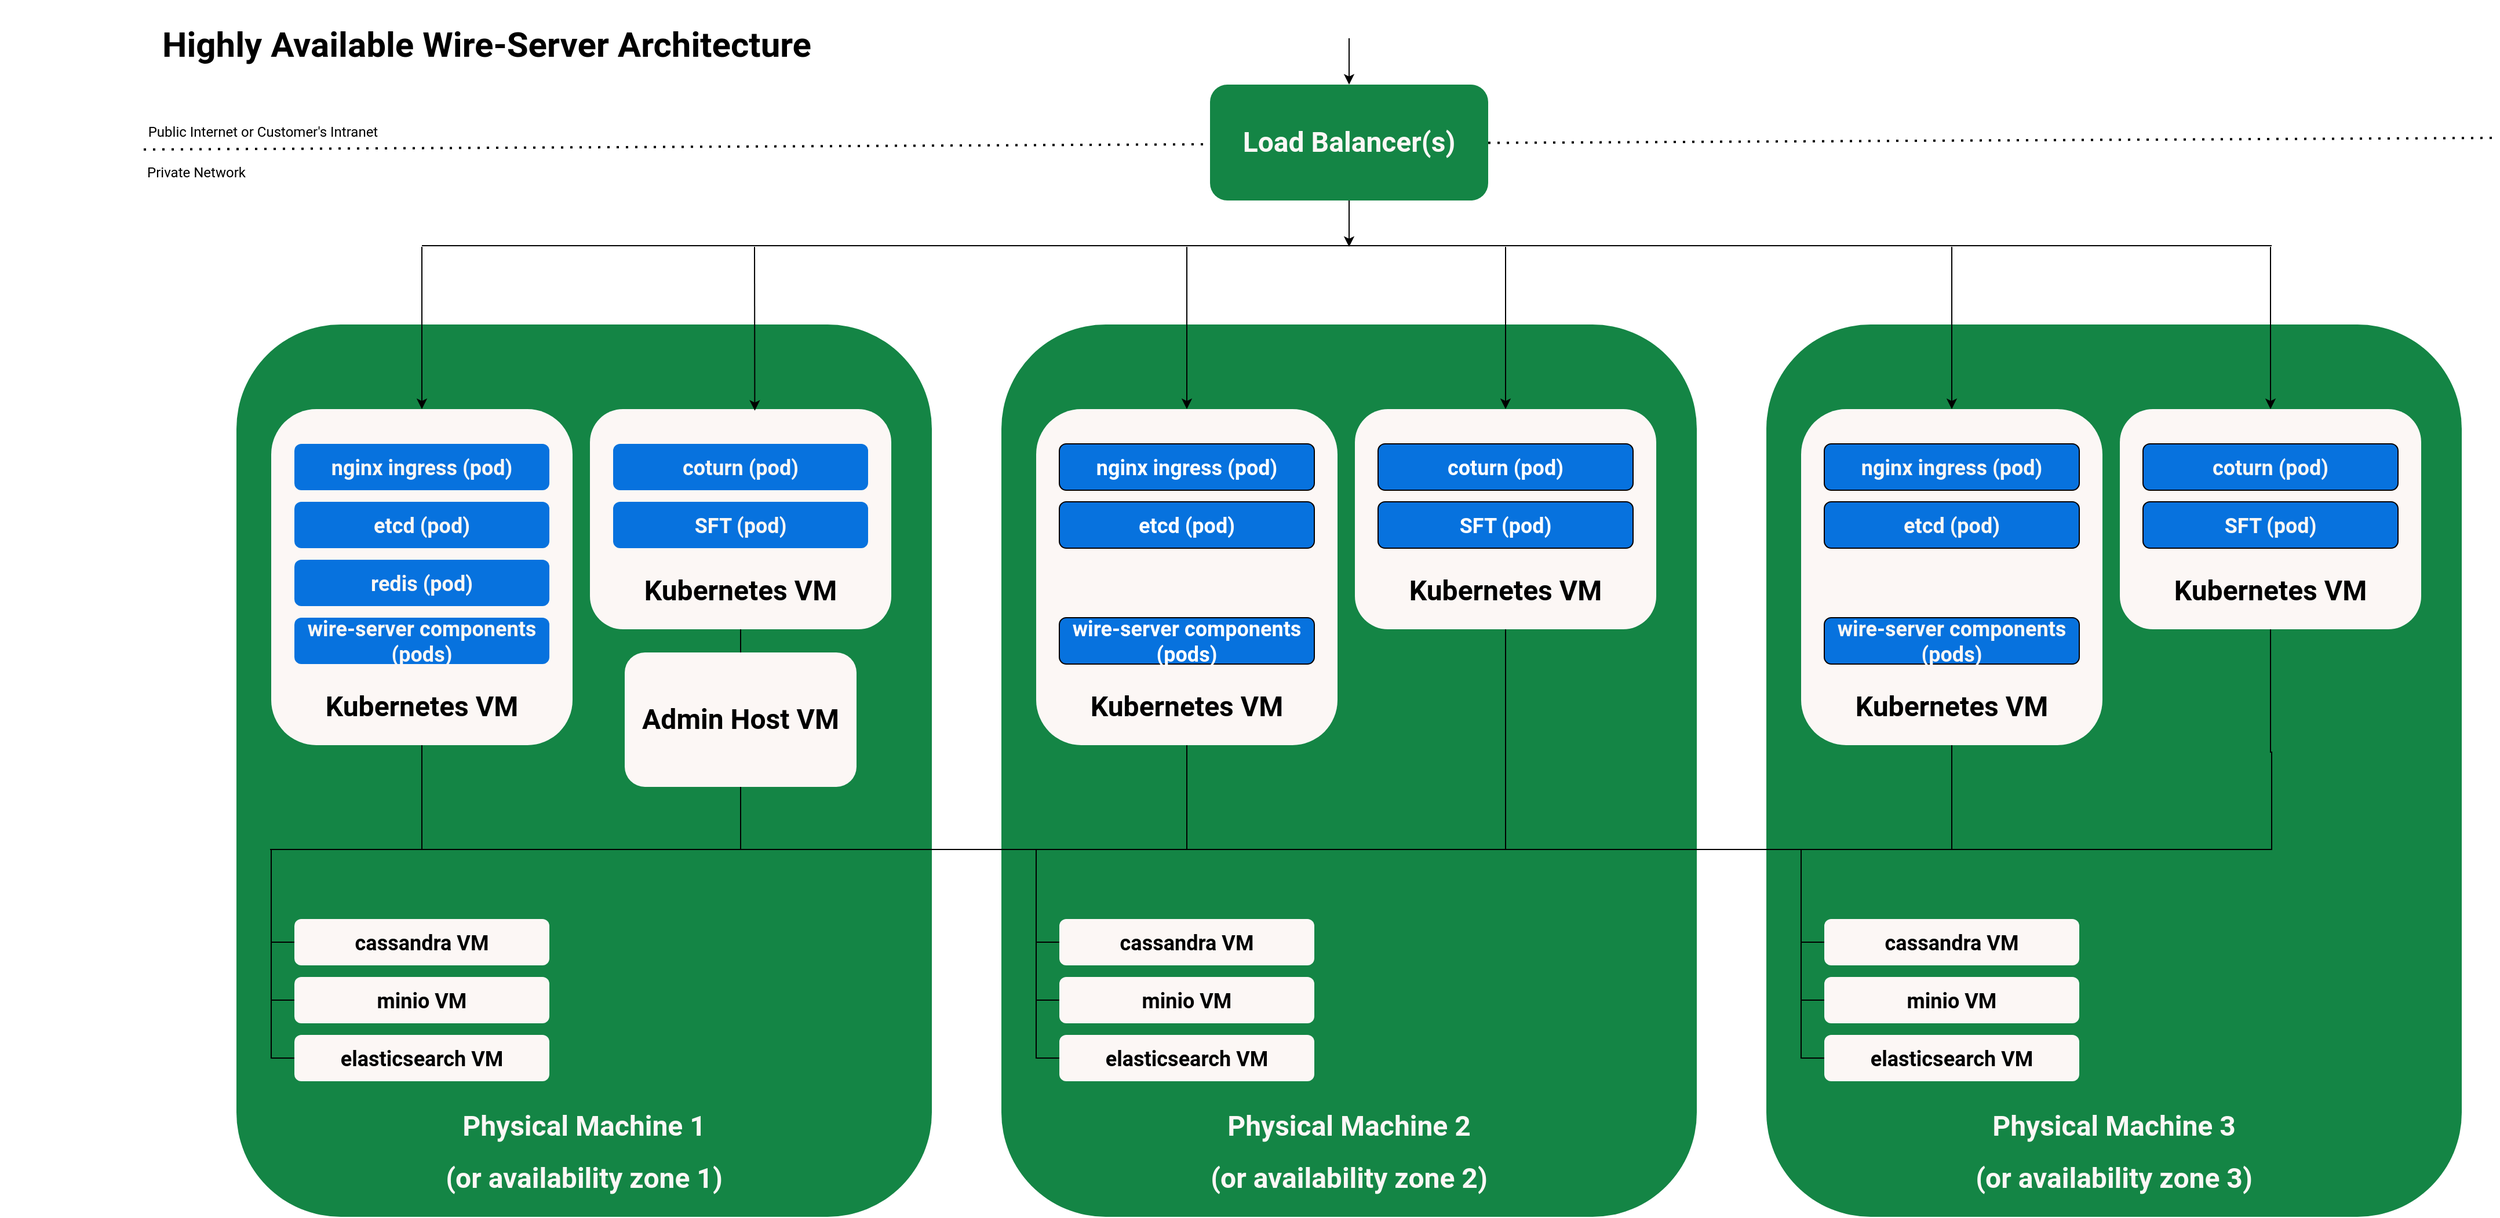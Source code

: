 <?xml version="1.0" encoding="UTF-8"?>
<mxfile version="24.2.3" type="google">
  <diagram name="Page-1" id="tRQaqPUzPz9IfiCl71Ke">
    <mxGraphModel dx="3776" dy="2540" grid="1" gridSize="10" guides="1" tooltips="1" connect="1" arrows="1" fold="1" page="1" pageScale="1" pageWidth="1169" pageHeight="827" math="0" shadow="0">
      <root>
        <mxCell id="0" />
        <mxCell id="1" parent="0" />
        <mxCell id="zgAkGgTUe7DnOKXB3GbP-2" value="" style="group;fontFamily=Roboto;fontSource=https%3A%2F%2Ffonts.googleapis.com%2Fcss%3Ffamily%3DRoboto;" parent="1" vertex="1" connectable="0">
          <mxGeometry x="38" y="-124" width="2062" height="65" as="geometry" />
        </mxCell>
        <mxCell id="rg9vI8aa5nrJ0OUrVkBq-83" value="" style="endArrow=none;dashed=1;html=1;dashPattern=1 3;strokeWidth=2;rounded=0;fontFamily=Roboto;fontSource=https%3A%2F%2Ffonts.googleapis.com%2Fcss%3Ffamily%3DRoboto;" parent="zgAkGgTUe7DnOKXB3GbP-2" edge="1">
          <mxGeometry width="50" height="50" relative="1" as="geometry">
            <mxPoint x="32" y="30" as="sourcePoint" />
            <mxPoint x="2062" y="20" as="targetPoint" />
          </mxGeometry>
        </mxCell>
        <mxCell id="rg9vI8aa5nrJ0OUrVkBq-84" value="Public Internet or Customer&#39;s Intranet" style="text;html=1;strokeColor=none;fillColor=none;align=center;verticalAlign=middle;whiteSpace=wrap;rounded=0;fontFamily=Roboto;fontSource=https%3A%2F%2Ffonts.googleapis.com%2Fcss%3Ffamily%3DRoboto;" parent="zgAkGgTUe7DnOKXB3GbP-2" vertex="1">
          <mxGeometry width="270" height="30" as="geometry" />
        </mxCell>
        <mxCell id="rg9vI8aa5nrJ0OUrVkBq-86" value="Private Network" style="text;html=1;strokeColor=none;fillColor=none;align=center;verticalAlign=middle;whiteSpace=wrap;rounded=0;fontFamily=Roboto;fontSource=https%3A%2F%2Ffonts.googleapis.com%2Fcss%3Ffamily%3DRoboto;" parent="zgAkGgTUe7DnOKXB3GbP-2" vertex="1">
          <mxGeometry x="24" y="35" width="107" height="30" as="geometry" />
        </mxCell>
        <mxCell id="rg9vI8aa5nrJ0OUrVkBq-28" value="" style="group;fontFamily=Roboto;fontSource=https%3A%2F%2Ffonts.googleapis.com%2Fcss%3Ffamily%3DRoboto;fillColor=default;strokeColor=none;" parent="1" vertex="1" connectable="0">
          <mxGeometry x="150" y="57" width="600" height="770" as="geometry" />
        </mxCell>
        <mxCell id="rg9vI8aa5nrJ0OUrVkBq-1" value="&lt;div&gt;&lt;h1&gt;Physical Machine 1&lt;/h1&gt;&lt;/div&gt;&lt;div&gt;&lt;h1&gt;(or availability zone 1)&lt;/h1&gt;&lt;/div&gt;" style="rounded=1;whiteSpace=wrap;html=1;fillColor=#148545;strokeColor=none;verticalAlign=bottom;fontFamily=Roboto;fontSource=https%3A%2F%2Ffonts.googleapis.com%2Fcss%3Ffamily%3DRoboto;fontColor=#FCF7F5;" parent="rg9vI8aa5nrJ0OUrVkBq-28" vertex="1">
          <mxGeometry width="600" height="770" as="geometry" />
        </mxCell>
        <mxCell id="rg9vI8aa5nrJ0OUrVkBq-2" value="&lt;h1&gt;Kubernetes VM&lt;/h1&gt;" style="rounded=1;whiteSpace=wrap;html=1;fillColor=#FCF7F5;strokeColor=none;verticalAlign=bottom;fontFamily=Roboto;fontSource=https%3A%2F%2Ffonts.googleapis.com%2Fcss%3Ffamily%3DRoboto;" parent="rg9vI8aa5nrJ0OUrVkBq-28" vertex="1">
          <mxGeometry x="30" y="73" width="260" height="290" as="geometry" />
        </mxCell>
        <mxCell id="rg9vI8aa5nrJ0OUrVkBq-3" value="&lt;h2&gt;nginx ingress (pod)&lt;/h2&gt;" style="rounded=1;whiteSpace=wrap;html=1;fontFamily=Roboto;fontSource=https%3A%2F%2Ffonts.googleapis.com%2Fcss%3Ffamily%3DRoboto;fillColor=#0772DE;strokeColor=none;fontColor=#FCF7F5;" parent="rg9vI8aa5nrJ0OUrVkBq-28" vertex="1">
          <mxGeometry x="50" y="103" width="220" height="40" as="geometry" />
        </mxCell>
        <mxCell id="rg9vI8aa5nrJ0OUrVkBq-4" value="&lt;h2&gt;etcd (pod)&lt;/h2&gt;" style="rounded=1;whiteSpace=wrap;html=1;fontFamily=Roboto;fontSource=https%3A%2F%2Ffonts.googleapis.com%2Fcss%3Ffamily%3DRoboto;fillColor=#0772DE;strokeColor=none;fontColor=#FCF7F5;" parent="rg9vI8aa5nrJ0OUrVkBq-28" vertex="1">
          <mxGeometry x="50" y="153" width="220" height="40" as="geometry" />
        </mxCell>
        <mxCell id="rg9vI8aa5nrJ0OUrVkBq-5" value="&lt;h2&gt;redis (pod)&lt;/h2&gt;" style="rounded=1;whiteSpace=wrap;html=1;fontFamily=Roboto;fontSource=https%3A%2F%2Ffonts.googleapis.com%2Fcss%3Ffamily%3DRoboto;fillColor=#0772DE;strokeColor=none;fontColor=#FCF7F5;" parent="rg9vI8aa5nrJ0OUrVkBq-28" vertex="1">
          <mxGeometry x="50" y="203" width="220" height="40" as="geometry" />
        </mxCell>
        <mxCell id="rg9vI8aa5nrJ0OUrVkBq-6" value="&lt;h2&gt;wire-server components (pods)&lt;/h2&gt;" style="rounded=1;whiteSpace=wrap;html=1;fontFamily=Roboto;fontSource=https%3A%2F%2Ffonts.googleapis.com%2Fcss%3Ffamily%3DRoboto;fillColor=#0772DE;strokeColor=none;fontColor=#FCF7F5;" parent="rg9vI8aa5nrJ0OUrVkBq-28" vertex="1">
          <mxGeometry x="50" y="253" width="220" height="40" as="geometry" />
        </mxCell>
        <mxCell id="rg9vI8aa5nrJ0OUrVkBq-7" value="&lt;h1&gt;Kubernetes VM&lt;/h1&gt;" style="rounded=1;whiteSpace=wrap;html=1;fillColor=#FCF7F5;strokeColor=none;verticalAlign=bottom;fontFamily=Roboto;fontSource=https%3A%2F%2Ffonts.googleapis.com%2Fcss%3Ffamily%3DRoboto;" parent="rg9vI8aa5nrJ0OUrVkBq-28" vertex="1">
          <mxGeometry x="305" y="73" width="260" height="190" as="geometry" />
        </mxCell>
        <mxCell id="rg9vI8aa5nrJ0OUrVkBq-8" value="&lt;h2&gt;coturn (pod)&lt;/h2&gt;" style="rounded=1;whiteSpace=wrap;html=1;fontFamily=Roboto;fontSource=https%3A%2F%2Ffonts.googleapis.com%2Fcss%3Ffamily%3DRoboto;fillColor=#0772DE;strokeColor=none;fontColor=#FCF7F5;" parent="rg9vI8aa5nrJ0OUrVkBq-28" vertex="1">
          <mxGeometry x="325" y="103" width="220" height="40" as="geometry" />
        </mxCell>
        <mxCell id="rg9vI8aa5nrJ0OUrVkBq-9" value="&lt;h2&gt;SFT (pod)&lt;/h2&gt;" style="rounded=1;whiteSpace=wrap;html=1;fontFamily=Roboto;fontSource=https%3A%2F%2Ffonts.googleapis.com%2Fcss%3Ffamily%3DRoboto;fillColor=#0772DE;strokeColor=none;fontColor=#FCF7F5;" parent="rg9vI8aa5nrJ0OUrVkBq-28" vertex="1">
          <mxGeometry x="325" y="153" width="220" height="40" as="geometry" />
        </mxCell>
        <mxCell id="rg9vI8aa5nrJ0OUrVkBq-22" style="edgeStyle=orthogonalEdgeStyle;rounded=0;orthogonalLoop=1;jettySize=auto;html=1;endArrow=none;endFill=0;fontFamily=Roboto;fontSource=https%3A%2F%2Ffonts.googleapis.com%2Fcss%3Ffamily%3DRoboto;" parent="rg9vI8aa5nrJ0OUrVkBq-28" source="rg9vI8aa5nrJ0OUrVkBq-12" edge="1">
          <mxGeometry relative="1" as="geometry">
            <mxPoint x="30" y="453" as="targetPoint" />
          </mxGeometry>
        </mxCell>
        <mxCell id="rg9vI8aa5nrJ0OUrVkBq-12" value="&lt;h2&gt;cassandra VM&lt;/h2&gt;" style="rounded=1;whiteSpace=wrap;html=1;fillColor=#FCF7F5;strokeColor=none;fontFamily=Roboto;fontSource=https%3A%2F%2Ffonts.googleapis.com%2Fcss%3Ffamily%3DRoboto;" parent="rg9vI8aa5nrJ0OUrVkBq-28" vertex="1">
          <mxGeometry x="50" y="513" width="220" height="40" as="geometry" />
        </mxCell>
        <mxCell id="rg9vI8aa5nrJ0OUrVkBq-23" style="edgeStyle=orthogonalEdgeStyle;rounded=0;orthogonalLoop=1;jettySize=auto;html=1;endArrow=none;endFill=0;fontFamily=Roboto;fontSource=https%3A%2F%2Ffonts.googleapis.com%2Fcss%3Ffamily%3DRoboto;" parent="rg9vI8aa5nrJ0OUrVkBq-28" source="rg9vI8aa5nrJ0OUrVkBq-13" edge="1">
          <mxGeometry relative="1" as="geometry">
            <mxPoint x="30" y="483" as="targetPoint" />
          </mxGeometry>
        </mxCell>
        <mxCell id="rg9vI8aa5nrJ0OUrVkBq-13" value="&lt;h2&gt;minio VM&lt;br&gt;&lt;/h2&gt;" style="rounded=1;whiteSpace=wrap;html=1;fillColor=#FCF7F5;strokeColor=none;fontFamily=Roboto;fontSource=https%3A%2F%2Ffonts.googleapis.com%2Fcss%3Ffamily%3DRoboto;" parent="rg9vI8aa5nrJ0OUrVkBq-28" vertex="1">
          <mxGeometry x="50" y="563" width="220" height="40" as="geometry" />
        </mxCell>
        <mxCell id="rg9vI8aa5nrJ0OUrVkBq-24" style="edgeStyle=orthogonalEdgeStyle;rounded=0;orthogonalLoop=1;jettySize=auto;html=1;endArrow=none;endFill=0;fontFamily=Roboto;fontSource=https%3A%2F%2Ffonts.googleapis.com%2Fcss%3Ffamily%3DRoboto;" parent="rg9vI8aa5nrJ0OUrVkBq-28" source="rg9vI8aa5nrJ0OUrVkBq-14" edge="1">
          <mxGeometry relative="1" as="geometry">
            <mxPoint x="30" y="553" as="targetPoint" />
          </mxGeometry>
        </mxCell>
        <mxCell id="rg9vI8aa5nrJ0OUrVkBq-14" value="&lt;h2&gt;elasticsearch VM&lt;br&gt;&lt;/h2&gt;" style="rounded=1;whiteSpace=wrap;html=1;fillColor=#FCF7F5;strokeColor=none;fontFamily=Roboto;fontSource=https%3A%2F%2Ffonts.googleapis.com%2Fcss%3Ffamily%3DRoboto;" parent="rg9vI8aa5nrJ0OUrVkBq-28" vertex="1">
          <mxGeometry x="50" y="613" width="220" height="40" as="geometry" />
        </mxCell>
        <mxCell id="rg9vI8aa5nrJ0OUrVkBq-25" style="edgeStyle=orthogonalEdgeStyle;rounded=0;orthogonalLoop=1;jettySize=auto;html=1;endArrow=none;endFill=0;fontFamily=Roboto;fontSource=https%3A%2F%2Ffonts.googleapis.com%2Fcss%3Ffamily%3DRoboto;" parent="rg9vI8aa5nrJ0OUrVkBq-28" source="rg9vI8aa5nrJ0OUrVkBq-15" edge="1">
          <mxGeometry relative="1" as="geometry">
            <mxPoint x="435" y="453" as="targetPoint" />
          </mxGeometry>
        </mxCell>
        <mxCell id="rg9vI8aa5nrJ0OUrVkBq-15" value="&lt;h1&gt;Admin Host VM&lt;/h1&gt;" style="rounded=1;whiteSpace=wrap;html=1;fillColor=#FCF7F5;strokeColor=none;fontFamily=Roboto;fontSource=https%3A%2F%2Ffonts.googleapis.com%2Fcss%3Ffamily%3DRoboto;" parent="rg9vI8aa5nrJ0OUrVkBq-28" vertex="1">
          <mxGeometry x="335" y="283" width="200" height="116" as="geometry" />
        </mxCell>
        <mxCell id="rg9vI8aa5nrJ0OUrVkBq-26" style="edgeStyle=orthogonalEdgeStyle;rounded=0;orthogonalLoop=1;jettySize=auto;html=1;endArrow=none;endFill=0;fontFamily=Roboto;fontSource=https%3A%2F%2Ffonts.googleapis.com%2Fcss%3Ffamily%3DRoboto;" parent="rg9vI8aa5nrJ0OUrVkBq-28" source="rg9vI8aa5nrJ0OUrVkBq-7" target="rg9vI8aa5nrJ0OUrVkBq-15" edge="1">
          <mxGeometry relative="1" as="geometry" />
        </mxCell>
        <mxCell id="rg9vI8aa5nrJ0OUrVkBq-21" value="" style="html=1;rounded=0;endArrow=none;endFill=0;fontFamily=Roboto;fontSource=https%3A%2F%2Ffonts.googleapis.com%2Fcss%3Ffamily%3DRoboto;" parent="rg9vI8aa5nrJ0OUrVkBq-28" edge="1">
          <mxGeometry width="100" relative="1" as="geometry">
            <mxPoint x="29" y="453" as="sourcePoint" />
            <mxPoint x="440" y="453" as="targetPoint" />
          </mxGeometry>
        </mxCell>
        <mxCell id="rg9vI8aa5nrJ0OUrVkBq-27" value="" style="endArrow=none;html=1;rounded=0;exitX=0.5;exitY=1;exitDx=0;exitDy=0;endFill=0;fontFamily=Roboto;fontSource=https%3A%2F%2Ffonts.googleapis.com%2Fcss%3Ffamily%3DRoboto;" parent="rg9vI8aa5nrJ0OUrVkBq-28" source="rg9vI8aa5nrJ0OUrVkBq-2" edge="1">
          <mxGeometry width="50" height="50" relative="1" as="geometry">
            <mxPoint x="-110" y="383" as="sourcePoint" />
            <mxPoint x="160" y="453" as="targetPoint" />
          </mxGeometry>
        </mxCell>
        <mxCell id="rg9vI8aa5nrJ0OUrVkBq-29" value="" style="group;fontFamily=Roboto;fontSource=https%3A%2F%2Ffonts.googleapis.com%2Fcss%3Ffamily%3DRoboto;fillColor=default;strokeColor=none;fontColor=#FCF7F5;" parent="1" vertex="1" connectable="0">
          <mxGeometry x="810" y="57" width="600" height="770" as="geometry" />
        </mxCell>
        <mxCell id="rg9vI8aa5nrJ0OUrVkBq-30" value="&lt;div&gt;&lt;h1&gt;Physical Machine 2&lt;br&gt;&lt;/h1&gt;&lt;/div&gt;&lt;div&gt;&lt;h1&gt;(or availability zone 2)&lt;/h1&gt;&lt;/div&gt;" style="rounded=1;whiteSpace=wrap;html=1;fillColor=#148545;strokeColor=none;verticalAlign=bottom;fontFamily=Roboto;fontSource=https%3A%2F%2Ffonts.googleapis.com%2Fcss%3Ffamily%3DRoboto;fontColor=#FCF7F5;" parent="rg9vI8aa5nrJ0OUrVkBq-29" vertex="1">
          <mxGeometry width="600" height="770" as="geometry" />
        </mxCell>
        <mxCell id="rg9vI8aa5nrJ0OUrVkBq-31" value="&lt;h1&gt;Kubernetes VM&lt;/h1&gt;" style="rounded=1;whiteSpace=wrap;html=1;fillColor=#FCF7F5;strokeColor=none;verticalAlign=bottom;fontFamily=Roboto;fontSource=https%3A%2F%2Ffonts.googleapis.com%2Fcss%3Ffamily%3DRoboto;" parent="rg9vI8aa5nrJ0OUrVkBq-29" vertex="1">
          <mxGeometry x="30" y="73" width="260" height="290" as="geometry" />
        </mxCell>
        <mxCell id="rg9vI8aa5nrJ0OUrVkBq-32" value="&lt;h2&gt;nginx ingress (pod)&lt;/h2&gt;" style="rounded=1;whiteSpace=wrap;html=1;fontFamily=Roboto;fontSource=https%3A%2F%2Ffonts.googleapis.com%2Fcss%3Ffamily%3DRoboto;fontColor=#ffffff;fillColor=#0772DE;" parent="rg9vI8aa5nrJ0OUrVkBq-29" vertex="1">
          <mxGeometry x="50" y="103" width="220" height="40" as="geometry" />
        </mxCell>
        <mxCell id="rg9vI8aa5nrJ0OUrVkBq-33" value="&lt;h2&gt;etcd (pod)&lt;/h2&gt;" style="rounded=1;whiteSpace=wrap;html=1;fontFamily=Roboto;fontSource=https%3A%2F%2Ffonts.googleapis.com%2Fcss%3Ffamily%3DRoboto;fontColor=#ffffff;fillColor=#0772DE;" parent="rg9vI8aa5nrJ0OUrVkBq-29" vertex="1">
          <mxGeometry x="50" y="153" width="220" height="40" as="geometry" />
        </mxCell>
        <mxCell id="rg9vI8aa5nrJ0OUrVkBq-35" value="&lt;h2&gt;wire-server components (pods)&lt;/h2&gt;" style="rounded=1;whiteSpace=wrap;html=1;fontFamily=Roboto;fontSource=https%3A%2F%2Ffonts.googleapis.com%2Fcss%3Ffamily%3DRoboto;fontColor=#ffffff;fillColor=#0772DE;" parent="rg9vI8aa5nrJ0OUrVkBq-29" vertex="1">
          <mxGeometry x="50" y="253" width="220" height="40" as="geometry" />
        </mxCell>
        <mxCell id="rg9vI8aa5nrJ0OUrVkBq-36" value="&lt;h1&gt;Kubernetes VM&lt;/h1&gt;" style="rounded=1;whiteSpace=wrap;html=1;fillColor=#FCF7F5;strokeColor=none;verticalAlign=bottom;fontFamily=Roboto;fontSource=https%3A%2F%2Ffonts.googleapis.com%2Fcss%3Ffamily%3DRoboto;" parent="rg9vI8aa5nrJ0OUrVkBq-29" vertex="1">
          <mxGeometry x="305" y="73" width="260" height="190" as="geometry" />
        </mxCell>
        <mxCell id="rg9vI8aa5nrJ0OUrVkBq-37" value="&lt;h2&gt;coturn (pod)&lt;/h2&gt;" style="rounded=1;whiteSpace=wrap;html=1;fontFamily=Roboto;fontSource=https%3A%2F%2Ffonts.googleapis.com%2Fcss%3Ffamily%3DRoboto;fontColor=#ffffff;fillColor=#0772DE;" parent="rg9vI8aa5nrJ0OUrVkBq-29" vertex="1">
          <mxGeometry x="325" y="103" width="220" height="40" as="geometry" />
        </mxCell>
        <mxCell id="rg9vI8aa5nrJ0OUrVkBq-38" value="&lt;h2&gt;SFT (pod)&lt;/h2&gt;" style="rounded=1;whiteSpace=wrap;html=1;fontFamily=Roboto;fontSource=https%3A%2F%2Ffonts.googleapis.com%2Fcss%3Ffamily%3DRoboto;fontColor=#ffffff;fillColor=#0772DE;" parent="rg9vI8aa5nrJ0OUrVkBq-29" vertex="1">
          <mxGeometry x="325" y="153" width="220" height="40" as="geometry" />
        </mxCell>
        <mxCell id="rg9vI8aa5nrJ0OUrVkBq-39" style="edgeStyle=orthogonalEdgeStyle;rounded=0;orthogonalLoop=1;jettySize=auto;html=1;endArrow=none;endFill=0;fontFamily=Roboto;fontSource=https%3A%2F%2Ffonts.googleapis.com%2Fcss%3Ffamily%3DRoboto;" parent="rg9vI8aa5nrJ0OUrVkBq-29" source="rg9vI8aa5nrJ0OUrVkBq-40" edge="1">
          <mxGeometry relative="1" as="geometry">
            <mxPoint x="30" y="453" as="targetPoint" />
          </mxGeometry>
        </mxCell>
        <mxCell id="rg9vI8aa5nrJ0OUrVkBq-40" value="&lt;h2&gt;cassandra VM&lt;/h2&gt;" style="rounded=1;whiteSpace=wrap;html=1;fillColor=#FCF7F5;strokeColor=none;fontFamily=Roboto;fontSource=https%3A%2F%2Ffonts.googleapis.com%2Fcss%3Ffamily%3DRoboto;" parent="rg9vI8aa5nrJ0OUrVkBq-29" vertex="1">
          <mxGeometry x="50" y="513" width="220" height="40" as="geometry" />
        </mxCell>
        <mxCell id="rg9vI8aa5nrJ0OUrVkBq-41" style="edgeStyle=orthogonalEdgeStyle;rounded=0;orthogonalLoop=1;jettySize=auto;html=1;endArrow=none;endFill=0;fontFamily=Roboto;fontSource=https%3A%2F%2Ffonts.googleapis.com%2Fcss%3Ffamily%3DRoboto;" parent="rg9vI8aa5nrJ0OUrVkBq-29" source="rg9vI8aa5nrJ0OUrVkBq-42" edge="1">
          <mxGeometry relative="1" as="geometry">
            <mxPoint x="30" y="483" as="targetPoint" />
          </mxGeometry>
        </mxCell>
        <mxCell id="rg9vI8aa5nrJ0OUrVkBq-42" value="&lt;h2&gt;minio VM&lt;br&gt;&lt;/h2&gt;" style="rounded=1;whiteSpace=wrap;html=1;fillColor=#FCF7F5;strokeColor=none;fontFamily=Roboto;fontSource=https%3A%2F%2Ffonts.googleapis.com%2Fcss%3Ffamily%3DRoboto;" parent="rg9vI8aa5nrJ0OUrVkBq-29" vertex="1">
          <mxGeometry x="50" y="563" width="220" height="40" as="geometry" />
        </mxCell>
        <mxCell id="rg9vI8aa5nrJ0OUrVkBq-43" style="edgeStyle=orthogonalEdgeStyle;rounded=0;orthogonalLoop=1;jettySize=auto;html=1;endArrow=none;endFill=0;fontFamily=Roboto;fontSource=https%3A%2F%2Ffonts.googleapis.com%2Fcss%3Ffamily%3DRoboto;" parent="rg9vI8aa5nrJ0OUrVkBq-29" source="rg9vI8aa5nrJ0OUrVkBq-44" edge="1">
          <mxGeometry relative="1" as="geometry">
            <mxPoint x="30" y="553" as="targetPoint" />
          </mxGeometry>
        </mxCell>
        <mxCell id="rg9vI8aa5nrJ0OUrVkBq-44" value="&lt;h2&gt;elasticsearch VM&lt;br&gt;&lt;/h2&gt;" style="rounded=1;whiteSpace=wrap;html=1;fillColor=#FCF7F5;strokeColor=none;fontFamily=Roboto;fontSource=https%3A%2F%2Ffonts.googleapis.com%2Fcss%3Ffamily%3DRoboto;" parent="rg9vI8aa5nrJ0OUrVkBq-29" vertex="1">
          <mxGeometry x="50" y="613" width="220" height="40" as="geometry" />
        </mxCell>
        <mxCell id="rg9vI8aa5nrJ0OUrVkBq-47" style="edgeStyle=orthogonalEdgeStyle;rounded=0;orthogonalLoop=1;jettySize=auto;html=1;endArrow=none;endFill=0;fontFamily=Roboto;fontSource=https%3A%2F%2Ffonts.googleapis.com%2Fcss%3Ffamily%3DRoboto;" parent="rg9vI8aa5nrJ0OUrVkBq-29" source="rg9vI8aa5nrJ0OUrVkBq-36" edge="1">
          <mxGeometry relative="1" as="geometry">
            <mxPoint x="435" y="453" as="targetPoint" />
          </mxGeometry>
        </mxCell>
        <mxCell id="rg9vI8aa5nrJ0OUrVkBq-48" value="" style="html=1;rounded=0;endArrow=none;endFill=0;fontFamily=Roboto;fontSource=https%3A%2F%2Ffonts.googleapis.com%2Fcss%3Ffamily%3DRoboto;" parent="rg9vI8aa5nrJ0OUrVkBq-29" edge="1">
          <mxGeometry width="100" relative="1" as="geometry">
            <mxPoint x="29" y="453" as="sourcePoint" />
            <mxPoint x="440" y="453" as="targetPoint" />
          </mxGeometry>
        </mxCell>
        <mxCell id="rg9vI8aa5nrJ0OUrVkBq-49" value="" style="endArrow=none;html=1;rounded=0;exitX=0.5;exitY=1;exitDx=0;exitDy=0;endFill=0;fontFamily=Roboto;fontSource=https%3A%2F%2Ffonts.googleapis.com%2Fcss%3Ffamily%3DRoboto;" parent="rg9vI8aa5nrJ0OUrVkBq-29" source="rg9vI8aa5nrJ0OUrVkBq-31" edge="1">
          <mxGeometry width="50" height="50" relative="1" as="geometry">
            <mxPoint x="-110" y="383" as="sourcePoint" />
            <mxPoint x="160" y="453" as="targetPoint" />
          </mxGeometry>
        </mxCell>
        <mxCell id="rg9vI8aa5nrJ0OUrVkBq-50" value="" style="group;fontFamily=Roboto;fontSource=https%3A%2F%2Ffonts.googleapis.com%2Fcss%3Ffamily%3DRoboto;fillColor=default;strokeColor=none;" parent="1" vertex="1" connectable="0">
          <mxGeometry x="1470" y="57" width="600" height="770" as="geometry" />
        </mxCell>
        <mxCell id="rg9vI8aa5nrJ0OUrVkBq-51" value="&lt;div&gt;&lt;h1&gt;Physical Machine 3&lt;br&gt;&lt;/h1&gt;&lt;/div&gt;&lt;div&gt;&lt;h1&gt;(or availability zone 3)&lt;/h1&gt;&lt;/div&gt;" style="rounded=1;whiteSpace=wrap;html=1;fillColor=#148545;strokeColor=none;verticalAlign=bottom;fontFamily=Roboto;fontSource=https%3A%2F%2Ffonts.googleapis.com%2Fcss%3Ffamily%3DRoboto;fontColor=#FCF7F5;" parent="rg9vI8aa5nrJ0OUrVkBq-50" vertex="1">
          <mxGeometry width="600" height="770" as="geometry" />
        </mxCell>
        <mxCell id="rg9vI8aa5nrJ0OUrVkBq-52" value="&lt;h1&gt;Kubernetes VM&lt;/h1&gt;" style="rounded=1;whiteSpace=wrap;html=1;fillColor=#FCF7F5;strokeColor=none;verticalAlign=bottom;fontFamily=Roboto;fontSource=https%3A%2F%2Ffonts.googleapis.com%2Fcss%3Ffamily%3DRoboto;" parent="rg9vI8aa5nrJ0OUrVkBq-50" vertex="1">
          <mxGeometry x="30" y="73" width="260" height="290" as="geometry" />
        </mxCell>
        <mxCell id="rg9vI8aa5nrJ0OUrVkBq-53" value="&lt;h2&gt;nginx ingress (pod)&lt;/h2&gt;" style="rounded=1;whiteSpace=wrap;html=1;fontFamily=Roboto;fontSource=https%3A%2F%2Ffonts.googleapis.com%2Fcss%3Ffamily%3DRoboto;fillColor=#0772DE;fontColor=#FCF7F5;" parent="rg9vI8aa5nrJ0OUrVkBq-50" vertex="1">
          <mxGeometry x="50" y="103" width="220" height="40" as="geometry" />
        </mxCell>
        <mxCell id="rg9vI8aa5nrJ0OUrVkBq-54" value="&lt;h2&gt;etcd (pod)&lt;/h2&gt;" style="rounded=1;whiteSpace=wrap;html=1;fontFamily=Roboto;fontSource=https%3A%2F%2Ffonts.googleapis.com%2Fcss%3Ffamily%3DRoboto;fillColor=#0772DE;fontColor=#FCF7F5;" parent="rg9vI8aa5nrJ0OUrVkBq-50" vertex="1">
          <mxGeometry x="50" y="153" width="220" height="40" as="geometry" />
        </mxCell>
        <mxCell id="rg9vI8aa5nrJ0OUrVkBq-56" value="&lt;h2&gt;wire-server components (pods)&lt;/h2&gt;" style="rounded=1;whiteSpace=wrap;html=1;fontFamily=Roboto;fontSource=https%3A%2F%2Ffonts.googleapis.com%2Fcss%3Ffamily%3DRoboto;fillColor=#0772DE;fontColor=#FCF7F5;" parent="rg9vI8aa5nrJ0OUrVkBq-50" vertex="1">
          <mxGeometry x="50" y="253" width="220" height="40" as="geometry" />
        </mxCell>
        <mxCell id="rg9vI8aa5nrJ0OUrVkBq-57" value="&lt;h1&gt;Kubernetes VM&lt;/h1&gt;" style="rounded=1;whiteSpace=wrap;html=1;fillColor=#FCF7F5;strokeColor=none;verticalAlign=bottom;fontFamily=Roboto;fontSource=https%3A%2F%2Ffonts.googleapis.com%2Fcss%3Ffamily%3DRoboto;" parent="rg9vI8aa5nrJ0OUrVkBq-50" vertex="1">
          <mxGeometry x="305" y="73" width="260" height="190" as="geometry" />
        </mxCell>
        <mxCell id="rg9vI8aa5nrJ0OUrVkBq-58" value="&lt;h2&gt;coturn (pod)&lt;/h2&gt;" style="rounded=1;whiteSpace=wrap;html=1;fontFamily=Roboto;fontSource=https%3A%2F%2Ffonts.googleapis.com%2Fcss%3Ffamily%3DRoboto;fillColor=#0772DE;fontColor=#FCF7F5;" parent="rg9vI8aa5nrJ0OUrVkBq-50" vertex="1">
          <mxGeometry x="325" y="103" width="220" height="40" as="geometry" />
        </mxCell>
        <mxCell id="rg9vI8aa5nrJ0OUrVkBq-59" value="&lt;h2&gt;SFT (pod)&lt;/h2&gt;" style="rounded=1;whiteSpace=wrap;html=1;fontFamily=Roboto;fontSource=https%3A%2F%2Ffonts.googleapis.com%2Fcss%3Ffamily%3DRoboto;fillColor=#0772DE;fontColor=#FCF7F5;" parent="rg9vI8aa5nrJ0OUrVkBq-50" vertex="1">
          <mxGeometry x="325" y="153" width="220" height="40" as="geometry" />
        </mxCell>
        <mxCell id="rg9vI8aa5nrJ0OUrVkBq-60" style="edgeStyle=orthogonalEdgeStyle;rounded=0;orthogonalLoop=1;jettySize=auto;html=1;endArrow=none;endFill=0;fontFamily=Roboto;fontSource=https%3A%2F%2Ffonts.googleapis.com%2Fcss%3Ffamily%3DRoboto;" parent="rg9vI8aa5nrJ0OUrVkBq-50" source="rg9vI8aa5nrJ0OUrVkBq-61" edge="1">
          <mxGeometry relative="1" as="geometry">
            <mxPoint x="30" y="453" as="targetPoint" />
          </mxGeometry>
        </mxCell>
        <mxCell id="rg9vI8aa5nrJ0OUrVkBq-61" value="&lt;h2&gt;cassandra VM&lt;/h2&gt;" style="rounded=1;whiteSpace=wrap;html=1;fillColor=#FCF7F5;strokeColor=none;fontFamily=Roboto;fontSource=https%3A%2F%2Ffonts.googleapis.com%2Fcss%3Ffamily%3DRoboto;" parent="rg9vI8aa5nrJ0OUrVkBq-50" vertex="1">
          <mxGeometry x="50" y="513" width="220" height="40" as="geometry" />
        </mxCell>
        <mxCell id="rg9vI8aa5nrJ0OUrVkBq-62" style="edgeStyle=orthogonalEdgeStyle;rounded=0;orthogonalLoop=1;jettySize=auto;html=1;endArrow=none;endFill=0;fontFamily=Roboto;fontSource=https%3A%2F%2Ffonts.googleapis.com%2Fcss%3Ffamily%3DRoboto;" parent="rg9vI8aa5nrJ0OUrVkBq-50" source="rg9vI8aa5nrJ0OUrVkBq-63" edge="1">
          <mxGeometry relative="1" as="geometry">
            <mxPoint x="30" y="483" as="targetPoint" />
          </mxGeometry>
        </mxCell>
        <mxCell id="rg9vI8aa5nrJ0OUrVkBq-63" value="&lt;h2&gt;minio VM&lt;br&gt;&lt;/h2&gt;" style="rounded=1;whiteSpace=wrap;html=1;fillColor=#FCF7F5;strokeColor=none;fontFamily=Roboto;fontSource=https%3A%2F%2Ffonts.googleapis.com%2Fcss%3Ffamily%3DRoboto;" parent="rg9vI8aa5nrJ0OUrVkBq-50" vertex="1">
          <mxGeometry x="50" y="563" width="220" height="40" as="geometry" />
        </mxCell>
        <mxCell id="rg9vI8aa5nrJ0OUrVkBq-64" style="edgeStyle=orthogonalEdgeStyle;rounded=0;orthogonalLoop=1;jettySize=auto;html=1;endArrow=none;endFill=0;fontFamily=Roboto;fontSource=https%3A%2F%2Ffonts.googleapis.com%2Fcss%3Ffamily%3DRoboto;" parent="rg9vI8aa5nrJ0OUrVkBq-50" source="rg9vI8aa5nrJ0OUrVkBq-65" edge="1">
          <mxGeometry relative="1" as="geometry">
            <mxPoint x="30" y="553" as="targetPoint" />
          </mxGeometry>
        </mxCell>
        <mxCell id="rg9vI8aa5nrJ0OUrVkBq-65" value="&lt;h2&gt;elasticsearch VM&lt;br&gt;&lt;/h2&gt;" style="rounded=1;whiteSpace=wrap;html=1;fillColor=#FCF7F5;strokeColor=none;fontFamily=Roboto;fontSource=https%3A%2F%2Ffonts.googleapis.com%2Fcss%3Ffamily%3DRoboto;" parent="rg9vI8aa5nrJ0OUrVkBq-50" vertex="1">
          <mxGeometry x="50" y="613" width="220" height="40" as="geometry" />
        </mxCell>
        <mxCell id="rg9vI8aa5nrJ0OUrVkBq-66" style="edgeStyle=orthogonalEdgeStyle;rounded=0;orthogonalLoop=1;jettySize=auto;html=1;endArrow=none;endFill=0;fontFamily=Roboto;fontSource=https%3A%2F%2Ffonts.googleapis.com%2Fcss%3Ffamily%3DRoboto;" parent="rg9vI8aa5nrJ0OUrVkBq-50" edge="1">
          <mxGeometry relative="1" as="geometry">
            <mxPoint x="435" y="453" as="targetPoint" />
            <mxPoint x="435" y="283" as="sourcePoint" />
            <Array as="points">
              <mxPoint x="435" y="283" />
              <mxPoint x="435" y="369" />
              <mxPoint x="436" y="369" />
              <mxPoint x="436" y="453" />
            </Array>
          </mxGeometry>
        </mxCell>
        <mxCell id="rg9vI8aa5nrJ0OUrVkBq-68" style="edgeStyle=orthogonalEdgeStyle;rounded=0;orthogonalLoop=1;jettySize=auto;html=1;endArrow=none;endFill=0;fontFamily=Roboto;fontSource=https%3A%2F%2Ffonts.googleapis.com%2Fcss%3Ffamily%3DRoboto;" parent="rg9vI8aa5nrJ0OUrVkBq-50" source="rg9vI8aa5nrJ0OUrVkBq-57" edge="1">
          <mxGeometry relative="1" as="geometry">
            <mxPoint x="435" y="283" as="targetPoint" />
          </mxGeometry>
        </mxCell>
        <mxCell id="rg9vI8aa5nrJ0OUrVkBq-69" value="" style="html=1;rounded=0;endArrow=none;endFill=0;fontFamily=Roboto;fontSource=https%3A%2F%2Ffonts.googleapis.com%2Fcss%3Ffamily%3DRoboto;" parent="rg9vI8aa5nrJ0OUrVkBq-50" edge="1">
          <mxGeometry width="100" relative="1" as="geometry">
            <mxPoint x="25" y="453" as="sourcePoint" />
            <mxPoint x="436" y="453" as="targetPoint" />
          </mxGeometry>
        </mxCell>
        <mxCell id="rg9vI8aa5nrJ0OUrVkBq-70" value="" style="endArrow=none;html=1;rounded=0;exitX=0.5;exitY=1;exitDx=0;exitDy=0;endFill=0;fontFamily=Roboto;fontSource=https%3A%2F%2Ffonts.googleapis.com%2Fcss%3Ffamily%3DRoboto;" parent="rg9vI8aa5nrJ0OUrVkBq-50" source="rg9vI8aa5nrJ0OUrVkBq-52" edge="1">
          <mxGeometry width="50" height="50" relative="1" as="geometry">
            <mxPoint x="-110" y="383" as="sourcePoint" />
            <mxPoint x="160" y="453" as="targetPoint" />
          </mxGeometry>
        </mxCell>
        <mxCell id="rg9vI8aa5nrJ0OUrVkBq-71" value="" style="endArrow=none;html=1;rounded=0;endFill=0;fontFamily=Roboto;fontSource=https%3A%2F%2Ffonts.googleapis.com%2Fcss%3Ffamily%3DRoboto;" parent="1" edge="1">
          <mxGeometry width="50" height="50" relative="1" as="geometry">
            <mxPoint x="590" y="510" as="sourcePoint" />
            <mxPoint x="840" y="510" as="targetPoint" />
          </mxGeometry>
        </mxCell>
        <mxCell id="rg9vI8aa5nrJ0OUrVkBq-72" value="" style="endArrow=none;html=1;rounded=0;endFill=0;fontFamily=Roboto;fontSource=https%3A%2F%2Ffonts.googleapis.com%2Fcss%3Ffamily%3DRoboto;" parent="1" edge="1">
          <mxGeometry width="50" height="50" relative="1" as="geometry">
            <mxPoint x="1250" y="510" as="sourcePoint" />
            <mxPoint x="1510" y="510" as="targetPoint" />
          </mxGeometry>
        </mxCell>
        <mxCell id="rg9vI8aa5nrJ0OUrVkBq-73" value="" style="html=1;rounded=0;endArrow=none;endFill=0;fontFamily=Roboto;fontSource=https%3A%2F%2Ffonts.googleapis.com%2Fcss%3Ffamily%3DRoboto;" parent="1" edge="1">
          <mxGeometry width="100" relative="1" as="geometry">
            <mxPoint x="310" y="-11" as="sourcePoint" />
            <mxPoint x="1906" y="-11" as="targetPoint" />
          </mxGeometry>
        </mxCell>
        <mxCell id="rg9vI8aa5nrJ0OUrVkBq-74" value="" style="endArrow=classic;html=1;rounded=0;entryX=0.5;entryY=0;entryDx=0;entryDy=0;endFill=1;fontFamily=Roboto;fontSource=https%3A%2F%2Ffonts.googleapis.com%2Fcss%3Ffamily%3DRoboto;" parent="1" target="rg9vI8aa5nrJ0OUrVkBq-2" edge="1">
          <mxGeometry width="50" height="50" relative="1" as="geometry">
            <mxPoint x="310" y="-10" as="sourcePoint" />
            <mxPoint x="350" y="20" as="targetPoint" />
          </mxGeometry>
        </mxCell>
        <mxCell id="rg9vI8aa5nrJ0OUrVkBq-75" value="" style="endArrow=classic;html=1;rounded=0;entryX=0.547;entryY=0.007;entryDx=0;entryDy=0;entryPerimeter=0;fontFamily=Roboto;fontSource=https%3A%2F%2Ffonts.googleapis.com%2Fcss%3Ffamily%3DRoboto;" parent="1" target="rg9vI8aa5nrJ0OUrVkBq-7" edge="1">
          <mxGeometry width="50" height="50" relative="1" as="geometry">
            <mxPoint x="597" y="-10" as="sourcePoint" />
            <mxPoint x="520" as="targetPoint" />
          </mxGeometry>
        </mxCell>
        <mxCell id="rg9vI8aa5nrJ0OUrVkBq-76" value="" style="endArrow=classic;html=1;rounded=0;entryX=0.5;entryY=0;entryDx=0;entryDy=0;fontFamily=Roboto;fontSource=https%3A%2F%2Ffonts.googleapis.com%2Fcss%3Ffamily%3DRoboto;" parent="1" target="rg9vI8aa5nrJ0OUrVkBq-31" edge="1">
          <mxGeometry width="50" height="50" relative="1" as="geometry">
            <mxPoint x="970" y="-10" as="sourcePoint" />
            <mxPoint x="980" as="targetPoint" />
          </mxGeometry>
        </mxCell>
        <mxCell id="rg9vI8aa5nrJ0OUrVkBq-77" value="" style="endArrow=classic;html=1;rounded=0;entryX=0.5;entryY=0;entryDx=0;entryDy=0;fontFamily=Roboto;fontSource=https%3A%2F%2Ffonts.googleapis.com%2Fcss%3Ffamily%3DRoboto;" parent="1" target="rg9vI8aa5nrJ0OUrVkBq-36" edge="1">
          <mxGeometry width="50" height="50" relative="1" as="geometry">
            <mxPoint x="1245" y="-10" as="sourcePoint" />
            <mxPoint x="1290" as="targetPoint" />
          </mxGeometry>
        </mxCell>
        <mxCell id="rg9vI8aa5nrJ0OUrVkBq-78" value="" style="endArrow=classic;html=1;rounded=0;entryX=0.5;entryY=0;entryDx=0;entryDy=0;fontFamily=Roboto;fontSource=https%3A%2F%2Ffonts.googleapis.com%2Fcss%3Ffamily%3DRoboto;" parent="1" target="rg9vI8aa5nrJ0OUrVkBq-52" edge="1">
          <mxGeometry width="50" height="50" relative="1" as="geometry">
            <mxPoint x="1630" y="-10" as="sourcePoint" />
            <mxPoint x="1570" as="targetPoint" />
          </mxGeometry>
        </mxCell>
        <mxCell id="rg9vI8aa5nrJ0OUrVkBq-79" value="" style="endArrow=classic;html=1;rounded=0;entryX=0.5;entryY=0;entryDx=0;entryDy=0;fontFamily=Roboto;fontSource=https%3A%2F%2Ffonts.googleapis.com%2Fcss%3Ffamily%3DRoboto;" parent="1" target="rg9vI8aa5nrJ0OUrVkBq-57" edge="1">
          <mxGeometry width="50" height="50" relative="1" as="geometry">
            <mxPoint x="1905" y="-10" as="sourcePoint" />
            <mxPoint x="1530" y="20" as="targetPoint" />
          </mxGeometry>
        </mxCell>
        <mxCell id="rg9vI8aa5nrJ0OUrVkBq-80" value="&lt;h1&gt;Load Balancer(s)&lt;/h1&gt;" style="rounded=1;whiteSpace=wrap;html=1;fillColor=#148545;strokeColor=none;fontFamily=Roboto;fontSource=https%3A%2F%2Ffonts.googleapis.com%2Fcss%3Ffamily%3DRoboto;fontColor=#FCF7F5;" parent="1" vertex="1">
          <mxGeometry x="990" y="-150" width="240" height="100" as="geometry" />
        </mxCell>
        <mxCell id="rg9vI8aa5nrJ0OUrVkBq-81" value="" style="endArrow=classic;html=1;rounded=0;exitX=0.5;exitY=1;exitDx=0;exitDy=0;fontFamily=Roboto;fontSource=https%3A%2F%2Ffonts.googleapis.com%2Fcss%3Ffamily%3DRoboto;" parent="1" source="rg9vI8aa5nrJ0OUrVkBq-80" edge="1">
          <mxGeometry width="50" height="50" relative="1" as="geometry">
            <mxPoint x="1240" y="-30" as="sourcePoint" />
            <mxPoint x="1110" y="-10" as="targetPoint" />
          </mxGeometry>
        </mxCell>
        <mxCell id="rg9vI8aa5nrJ0OUrVkBq-82" value="" style="endArrow=classic;html=1;rounded=0;exitX=0.5;exitY=1;exitDx=0;exitDy=0;fontFamily=Roboto;fontSource=https%3A%2F%2Ffonts.googleapis.com%2Fcss%3Ffamily%3DRoboto;" parent="1" edge="1">
          <mxGeometry width="50" height="50" relative="1" as="geometry">
            <mxPoint x="1110" y="-190" as="sourcePoint" />
            <mxPoint x="1110" y="-150" as="targetPoint" />
          </mxGeometry>
        </mxCell>
        <mxCell id="ZfU5N2ium85hmpuSdHhh-1" value="&lt;h1 style=&quot;font-size: 30px;&quot;&gt;&lt;font style=&quot;font-size: 30px;&quot;&gt;Highly Available Wire-Server Architecture&lt;/font&gt;&lt;/h1&gt;" style="text;html=1;strokeColor=none;fillColor=none;align=center;verticalAlign=middle;whiteSpace=wrap;rounded=0;fontFamily=Roboto;fontSource=https%3A%2F%2Ffonts.googleapis.com%2Fcss%3Ffamily%3DRoboto;" parent="1" vertex="1">
          <mxGeometry x="-54" y="-200" width="840" height="30" as="geometry" />
        </mxCell>
      </root>
    </mxGraphModel>
  </diagram>
</mxfile>

